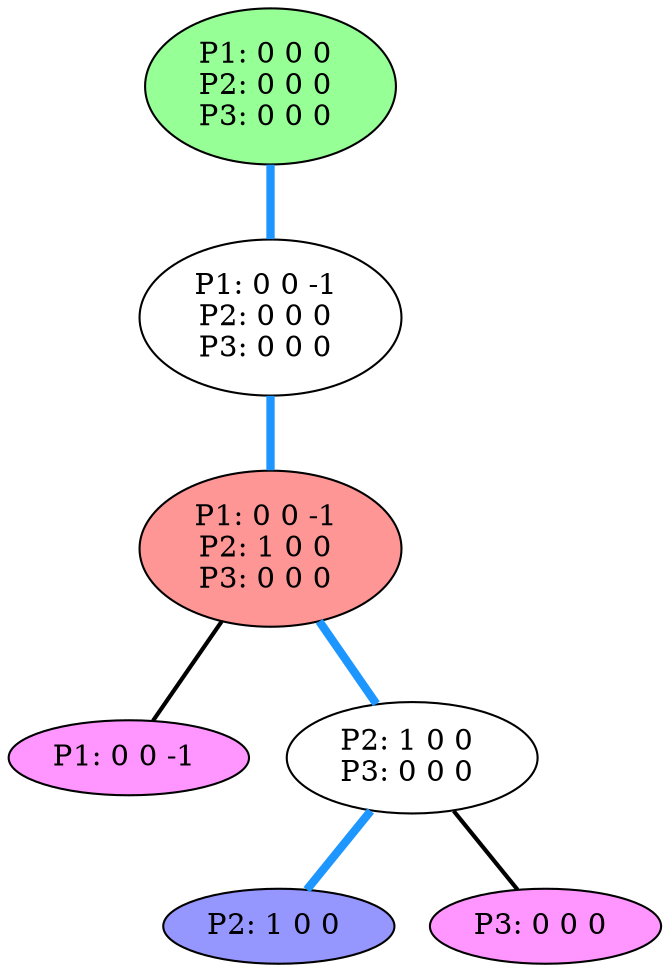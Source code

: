 graph G {
color = "black"
0 [label = "P1: 0 0 0 
P2: 0 0 0 
P3: 0 0 0 
",  style="filled", fillcolor = "#96FF96"];
1 [label = "P1: 0 0 -1 
P2: 0 0 0 
P3: 0 0 0 
"];
2 [label = "P1: 0 0 -1 
P2: 1 0 0 
P3: 0 0 0 
",  style="filled", fillcolor = "#FF9696"];
3 [label = "P1: 0 0 -1 
",  style="filled", fillcolor = "#FF96FF"];
4 [label = "P2: 1 0 0 
P3: 0 0 0 
"];
5 [label = "P2: 1 0 0 
", style="filled", fillcolor = "#9696FF"];
6 [label = "P3: 0 0 0 
",  style="filled", fillcolor = "#FF96FF"];
edge [style=bold];
0 -- 1 [color="#1E96FF", penwidth=4.0];

1 -- 2 [color="#1E96FF", penwidth=4.0];

2 -- 4 [color="#1E96FF", penwidth=4.0];
2 -- 3 [color=black];

4 -- 6 [color=black];
4 -- 5 [color="#1E96FF", penwidth=4.0];

}
